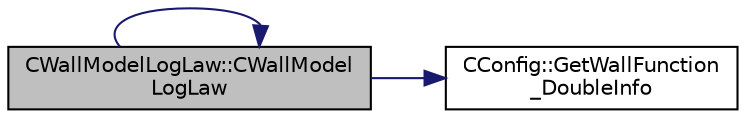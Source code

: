 digraph "CWallModelLogLaw::CWallModelLogLaw"
{
 // LATEX_PDF_SIZE
  edge [fontname="Helvetica",fontsize="10",labelfontname="Helvetica",labelfontsize="10"];
  node [fontname="Helvetica",fontsize="10",shape=record];
  rankdir="LR";
  Node1 [label="CWallModelLogLaw::CWallModel\lLogLaw",height=0.2,width=0.4,color="black", fillcolor="grey75", style="filled", fontcolor="black",tooltip="Constructor of the class, which initializes the object."];
  Node1 -> Node1 [color="midnightblue",fontsize="10",style="solid",fontname="Helvetica"];
  Node1 -> Node2 [color="midnightblue",fontsize="10",style="solid",fontname="Helvetica"];
  Node2 [label="CConfig::GetWallFunction\l_DoubleInfo",height=0.2,width=0.4,color="black", fillcolor="white", style="filled",URL="$classCConfig.html#adf5f5179e0843a3a29159e9cc57dcf77",tooltip="Get the additional double info for the wall function treatment for the given boundary marker."];
}
